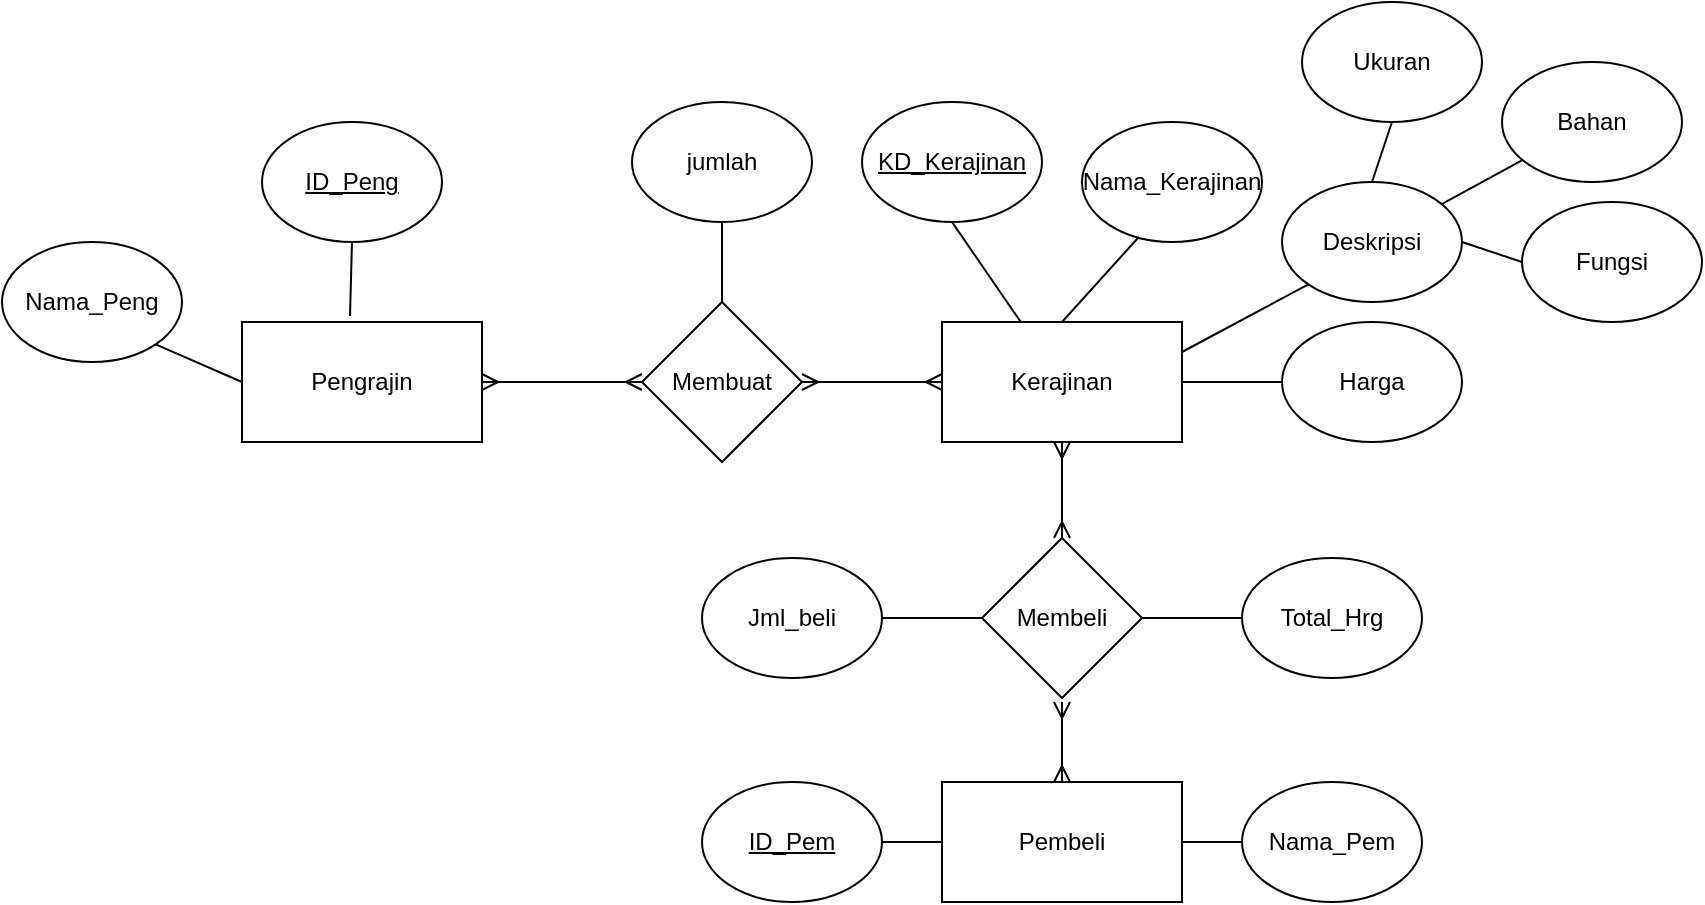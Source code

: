 <mxfile version="15.4.1" type="github">
  <diagram id="R2lEEEUBdFMjLlhIrx00" name="Page-1">
    <mxGraphModel dx="1021" dy="529" grid="1" gridSize="10" guides="1" tooltips="1" connect="1" arrows="1" fold="1" page="1" pageScale="1" pageWidth="850" pageHeight="1100" math="0" shadow="0" extFonts="Permanent Marker^https://fonts.googleapis.com/css?family=Permanent+Marker">
      <root>
        <mxCell id="0" />
        <mxCell id="1" parent="0" />
        <mxCell id="6FWIl1MhXe_hrMe5rPLJ-1" value="Pengrajin" style="rounded=0;whiteSpace=wrap;html=1;" parent="1" vertex="1">
          <mxGeometry x="280" y="250" width="120" height="60" as="geometry" />
        </mxCell>
        <mxCell id="6FWIl1MhXe_hrMe5rPLJ-2" value="Nama_Peng" style="ellipse;whiteSpace=wrap;html=1;" parent="1" vertex="1">
          <mxGeometry x="160" y="210" width="90" height="60" as="geometry" />
        </mxCell>
        <mxCell id="6FWIl1MhXe_hrMe5rPLJ-3" value="&lt;u&gt;ID_Peng&lt;/u&gt;" style="ellipse;whiteSpace=wrap;html=1;" parent="1" vertex="1">
          <mxGeometry x="290" y="150" width="90" height="60" as="geometry" />
        </mxCell>
        <mxCell id="6FWIl1MhXe_hrMe5rPLJ-4" value="" style="endArrow=none;html=1;entryX=0;entryY=0.5;entryDx=0;entryDy=0;exitX=1;exitY=1;exitDx=0;exitDy=0;" parent="1" source="6FWIl1MhXe_hrMe5rPLJ-2" target="6FWIl1MhXe_hrMe5rPLJ-1" edge="1">
          <mxGeometry width="50" height="50" relative="1" as="geometry">
            <mxPoint x="240" y="270" as="sourcePoint" />
            <mxPoint x="220" y="320" as="targetPoint" />
          </mxGeometry>
        </mxCell>
        <mxCell id="6FWIl1MhXe_hrMe5rPLJ-5" value="" style="endArrow=none;html=1;entryX=0.45;entryY=-0.05;entryDx=0;entryDy=0;exitX=0.5;exitY=1;exitDx=0;exitDy=0;entryPerimeter=0;" parent="1" source="6FWIl1MhXe_hrMe5rPLJ-3" target="6FWIl1MhXe_hrMe5rPLJ-1" edge="1">
          <mxGeometry width="50" height="50" relative="1" as="geometry">
            <mxPoint x="450" y="220" as="sourcePoint" />
            <mxPoint x="280" y="300" as="targetPoint" />
          </mxGeometry>
        </mxCell>
        <mxCell id="6FWIl1MhXe_hrMe5rPLJ-6" value="Membuat" style="rhombus;whiteSpace=wrap;html=1;rounded=0;" parent="1" vertex="1">
          <mxGeometry x="480" y="240" width="80" height="80" as="geometry" />
        </mxCell>
        <mxCell id="6FWIl1MhXe_hrMe5rPLJ-9" value="" style="edgeStyle=entityRelationEdgeStyle;fontSize=12;html=1;endArrow=ERmany;startArrow=ERmany;entryX=0;entryY=0.5;entryDx=0;entryDy=0;exitX=1;exitY=0.5;exitDx=0;exitDy=0;" parent="1" source="6FWIl1MhXe_hrMe5rPLJ-1" target="6FWIl1MhXe_hrMe5rPLJ-6" edge="1">
          <mxGeometry width="100" height="100" relative="1" as="geometry">
            <mxPoint x="310" y="360" as="sourcePoint" />
            <mxPoint x="410" y="260" as="targetPoint" />
          </mxGeometry>
        </mxCell>
        <mxCell id="6FWIl1MhXe_hrMe5rPLJ-10" value="" style="endArrow=none;html=1;rounded=0;exitX=0.5;exitY=0;exitDx=0;exitDy=0;entryX=0.5;entryY=1;entryDx=0;entryDy=0;" parent="1" source="6FWIl1MhXe_hrMe5rPLJ-6" target="6FWIl1MhXe_hrMe5rPLJ-11" edge="1">
          <mxGeometry relative="1" as="geometry">
            <mxPoint x="330" y="320" as="sourcePoint" />
            <mxPoint x="520" y="200" as="targetPoint" />
          </mxGeometry>
        </mxCell>
        <mxCell id="6FWIl1MhXe_hrMe5rPLJ-11" value="jumlah" style="ellipse;whiteSpace=wrap;html=1;" parent="1" vertex="1">
          <mxGeometry x="475" y="140" width="90" height="60" as="geometry" />
        </mxCell>
        <mxCell id="H3S5Is9vQCWconnCgdEL-1" value="Kerajinan" style="rounded=0;whiteSpace=wrap;html=1;" vertex="1" parent="1">
          <mxGeometry x="630" y="250" width="120" height="60" as="geometry" />
        </mxCell>
        <mxCell id="H3S5Is9vQCWconnCgdEL-2" value="" style="edgeStyle=entityRelationEdgeStyle;fontSize=12;html=1;endArrow=ERmany;startArrow=ERmany;entryX=0;entryY=0.5;entryDx=0;entryDy=0;exitX=1;exitY=0.5;exitDx=0;exitDy=0;" edge="1" parent="1" source="6FWIl1MhXe_hrMe5rPLJ-6" target="H3S5Is9vQCWconnCgdEL-1">
          <mxGeometry width="100" height="100" relative="1" as="geometry">
            <mxPoint x="540" y="350" as="sourcePoint" />
            <mxPoint x="620" y="350" as="targetPoint" />
          </mxGeometry>
        </mxCell>
        <mxCell id="H3S5Is9vQCWconnCgdEL-3" value="&lt;u&gt;KD_Kerajinan&lt;/u&gt;" style="ellipse;whiteSpace=wrap;html=1;" vertex="1" parent="1">
          <mxGeometry x="590" y="140" width="90" height="60" as="geometry" />
        </mxCell>
        <mxCell id="H3S5Is9vQCWconnCgdEL-4" value="Nama_Kerajinan" style="ellipse;whiteSpace=wrap;html=1;" vertex="1" parent="1">
          <mxGeometry x="700" y="150" width="90" height="60" as="geometry" />
        </mxCell>
        <mxCell id="H3S5Is9vQCWconnCgdEL-5" value="Harga" style="ellipse;whiteSpace=wrap;html=1;" vertex="1" parent="1">
          <mxGeometry x="800" y="250" width="90" height="60" as="geometry" />
        </mxCell>
        <mxCell id="H3S5Is9vQCWconnCgdEL-6" value="Deskripsi" style="ellipse;whiteSpace=wrap;html=1;" vertex="1" parent="1">
          <mxGeometry x="800" y="180" width="90" height="60" as="geometry" />
        </mxCell>
        <mxCell id="H3S5Is9vQCWconnCgdEL-7" value="" style="endArrow=none;html=1;entryX=1;entryY=0.25;entryDx=0;entryDy=0;exitX=0;exitY=1;exitDx=0;exitDy=0;" edge="1" parent="1" source="H3S5Is9vQCWconnCgdEL-6" target="H3S5Is9vQCWconnCgdEL-1">
          <mxGeometry width="50" height="50" relative="1" as="geometry">
            <mxPoint x="345" y="220" as="sourcePoint" />
            <mxPoint x="344" y="257" as="targetPoint" />
          </mxGeometry>
        </mxCell>
        <mxCell id="H3S5Is9vQCWconnCgdEL-8" value="" style="endArrow=none;html=1;entryX=1;entryY=0.5;entryDx=0;entryDy=0;exitX=0;exitY=0.5;exitDx=0;exitDy=0;" edge="1" parent="1" source="H3S5Is9vQCWconnCgdEL-5" target="H3S5Is9vQCWconnCgdEL-1">
          <mxGeometry width="50" height="50" relative="1" as="geometry">
            <mxPoint x="355" y="230" as="sourcePoint" />
            <mxPoint x="354" y="267" as="targetPoint" />
          </mxGeometry>
        </mxCell>
        <mxCell id="H3S5Is9vQCWconnCgdEL-9" value="" style="endArrow=none;html=1;entryX=0.5;entryY=0;entryDx=0;entryDy=0;exitX=0.316;exitY=0.958;exitDx=0;exitDy=0;exitPerimeter=0;" edge="1" parent="1" source="H3S5Is9vQCWconnCgdEL-4" target="H3S5Is9vQCWconnCgdEL-1">
          <mxGeometry width="50" height="50" relative="1" as="geometry">
            <mxPoint x="365" y="240" as="sourcePoint" />
            <mxPoint x="364" y="277" as="targetPoint" />
          </mxGeometry>
        </mxCell>
        <mxCell id="H3S5Is9vQCWconnCgdEL-10" value="" style="endArrow=none;html=1;exitX=0.5;exitY=1;exitDx=0;exitDy=0;" edge="1" parent="1" source="H3S5Is9vQCWconnCgdEL-3" target="H3S5Is9vQCWconnCgdEL-1">
          <mxGeometry width="50" height="50" relative="1" as="geometry">
            <mxPoint x="375" y="250" as="sourcePoint" />
            <mxPoint x="374" y="287" as="targetPoint" />
          </mxGeometry>
        </mxCell>
        <mxCell id="H3S5Is9vQCWconnCgdEL-11" value="" style="endArrow=none;html=1;" edge="1" parent="1" source="H3S5Is9vQCWconnCgdEL-13" target="H3S5Is9vQCWconnCgdEL-6">
          <mxGeometry width="50" height="50" relative="1" as="geometry">
            <mxPoint x="810" y="290" as="sourcePoint" />
            <mxPoint x="760" y="290" as="targetPoint" />
          </mxGeometry>
        </mxCell>
        <mxCell id="H3S5Is9vQCWconnCgdEL-12" value="Ukuran" style="ellipse;whiteSpace=wrap;html=1;" vertex="1" parent="1">
          <mxGeometry x="810" y="90" width="90" height="60" as="geometry" />
        </mxCell>
        <mxCell id="H3S5Is9vQCWconnCgdEL-13" value="Bahan" style="ellipse;whiteSpace=wrap;html=1;" vertex="1" parent="1">
          <mxGeometry x="910" y="120" width="90" height="60" as="geometry" />
        </mxCell>
        <mxCell id="H3S5Is9vQCWconnCgdEL-14" value="Fungsi" style="ellipse;whiteSpace=wrap;html=1;" vertex="1" parent="1">
          <mxGeometry x="920" y="190" width="90" height="60" as="geometry" />
        </mxCell>
        <mxCell id="H3S5Is9vQCWconnCgdEL-15" value="" style="endArrow=none;html=1;entryX=1;entryY=0.5;entryDx=0;entryDy=0;exitX=0;exitY=0.5;exitDx=0;exitDy=0;" edge="1" parent="1" source="H3S5Is9vQCWconnCgdEL-14" target="H3S5Is9vQCWconnCgdEL-6">
          <mxGeometry width="50" height="50" relative="1" as="geometry">
            <mxPoint x="820" y="300" as="sourcePoint" />
            <mxPoint x="770" y="300" as="targetPoint" />
          </mxGeometry>
        </mxCell>
        <mxCell id="H3S5Is9vQCWconnCgdEL-16" value="" style="endArrow=none;html=1;exitX=0.5;exitY=1;exitDx=0;exitDy=0;entryX=0.5;entryY=0;entryDx=0;entryDy=0;" edge="1" parent="1" source="H3S5Is9vQCWconnCgdEL-12" target="H3S5Is9vQCWconnCgdEL-6">
          <mxGeometry width="50" height="50" relative="1" as="geometry">
            <mxPoint x="830" y="310" as="sourcePoint" />
            <mxPoint x="840" y="180" as="targetPoint" />
          </mxGeometry>
        </mxCell>
        <mxCell id="H3S5Is9vQCWconnCgdEL-17" value="Pembeli" style="rounded=0;whiteSpace=wrap;html=1;" vertex="1" parent="1">
          <mxGeometry x="630" y="480" width="120" height="60" as="geometry" />
        </mxCell>
        <mxCell id="H3S5Is9vQCWconnCgdEL-18" value="Membeli" style="rhombus;whiteSpace=wrap;html=1;rounded=0;" vertex="1" parent="1">
          <mxGeometry x="650" y="358" width="80" height="80" as="geometry" />
        </mxCell>
        <mxCell id="H3S5Is9vQCWconnCgdEL-19" value="" style="fontSize=12;html=1;endArrow=ERmany;startArrow=ERmany;entryX=0.5;entryY=1;entryDx=0;entryDy=0;exitX=0.5;exitY=0;exitDx=0;exitDy=0;" edge="1" parent="1" source="H3S5Is9vQCWconnCgdEL-18" target="H3S5Is9vQCWconnCgdEL-1">
          <mxGeometry width="100" height="100" relative="1" as="geometry">
            <mxPoint x="570" y="290" as="sourcePoint" />
            <mxPoint x="640" y="290" as="targetPoint" />
          </mxGeometry>
        </mxCell>
        <mxCell id="H3S5Is9vQCWconnCgdEL-20" value="" style="fontSize=12;html=1;endArrow=ERmany;startArrow=ERmany;exitX=0.5;exitY=0;exitDx=0;exitDy=0;" edge="1" parent="1" source="H3S5Is9vQCWconnCgdEL-17">
          <mxGeometry width="100" height="100" relative="1" as="geometry">
            <mxPoint x="700" y="370" as="sourcePoint" />
            <mxPoint x="690" y="440" as="targetPoint" />
          </mxGeometry>
        </mxCell>
        <mxCell id="H3S5Is9vQCWconnCgdEL-21" value="Jml_beli" style="ellipse;whiteSpace=wrap;html=1;" vertex="1" parent="1">
          <mxGeometry x="510" y="368" width="90" height="60" as="geometry" />
        </mxCell>
        <mxCell id="H3S5Is9vQCWconnCgdEL-22" value="Total_Hrg" style="ellipse;whiteSpace=wrap;html=1;" vertex="1" parent="1">
          <mxGeometry x="780" y="368" width="90" height="60" as="geometry" />
        </mxCell>
        <mxCell id="H3S5Is9vQCWconnCgdEL-23" value="" style="endArrow=none;html=1;entryX=1;entryY=0.5;entryDx=0;entryDy=0;exitX=0;exitY=0.5;exitDx=0;exitDy=0;" edge="1" parent="1" source="H3S5Is9vQCWconnCgdEL-22" target="H3S5Is9vQCWconnCgdEL-18">
          <mxGeometry width="50" height="50" relative="1" as="geometry">
            <mxPoint x="810" y="290" as="sourcePoint" />
            <mxPoint x="760" y="290" as="targetPoint" />
          </mxGeometry>
        </mxCell>
        <mxCell id="H3S5Is9vQCWconnCgdEL-24" value="" style="endArrow=none;html=1;entryX=1;entryY=0.5;entryDx=0;entryDy=0;exitX=0;exitY=0.5;exitDx=0;exitDy=0;" edge="1" parent="1" source="H3S5Is9vQCWconnCgdEL-18" target="H3S5Is9vQCWconnCgdEL-21">
          <mxGeometry width="50" height="50" relative="1" as="geometry">
            <mxPoint x="820" y="300" as="sourcePoint" />
            <mxPoint x="770" y="300" as="targetPoint" />
          </mxGeometry>
        </mxCell>
        <mxCell id="H3S5Is9vQCWconnCgdEL-25" value="Nama_Pem" style="ellipse;whiteSpace=wrap;html=1;" vertex="1" parent="1">
          <mxGeometry x="780" y="480" width="90" height="60" as="geometry" />
        </mxCell>
        <mxCell id="H3S5Is9vQCWconnCgdEL-26" value="" style="endArrow=none;html=1;exitX=0;exitY=0.5;exitDx=0;exitDy=0;entryX=1;entryY=0.5;entryDx=0;entryDy=0;" edge="1" parent="1" source="H3S5Is9vQCWconnCgdEL-25" target="H3S5Is9vQCWconnCgdEL-17">
          <mxGeometry width="50" height="50" relative="1" as="geometry">
            <mxPoint x="810" y="402" as="sourcePoint" />
            <mxPoint x="750" y="510" as="targetPoint" />
          </mxGeometry>
        </mxCell>
        <mxCell id="H3S5Is9vQCWconnCgdEL-27" value="&lt;u&gt;ID_Pem&lt;/u&gt;" style="ellipse;whiteSpace=wrap;html=1;" vertex="1" parent="1">
          <mxGeometry x="510" y="480" width="90" height="60" as="geometry" />
        </mxCell>
        <mxCell id="H3S5Is9vQCWconnCgdEL-28" value="" style="endArrow=none;html=1;entryX=1;entryY=0.5;entryDx=0;entryDy=0;exitX=0;exitY=0.5;exitDx=0;exitDy=0;" edge="1" target="H3S5Is9vQCWconnCgdEL-27" parent="1" source="H3S5Is9vQCWconnCgdEL-17">
          <mxGeometry width="50" height="50" relative="1" as="geometry">
            <mxPoint x="650" y="510" as="sourcePoint" />
            <mxPoint x="770" y="412" as="targetPoint" />
          </mxGeometry>
        </mxCell>
      </root>
    </mxGraphModel>
  </diagram>
</mxfile>
